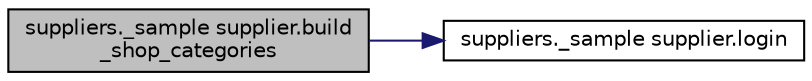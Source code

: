 digraph "suppliers._sample supplier.build_shop_categories"
{
 // LATEX_PDF_SIZE
  edge [fontname="Helvetica",fontsize="10",labelfontname="Helvetica",labelfontsize="10"];
  node [fontname="Helvetica",fontsize="10",shape=record];
  rankdir="LR";
  Node1 [label="suppliers._sample supplier.build\l_shop_categories",height=0.2,width=0.4,color="black", fillcolor="grey75", style="filled", fontcolor="black",tooltip=" "];
  Node1 -> Node2 [color="midnightblue",fontsize="10",style="solid",fontname="Helvetica"];
  Node2 [label="suppliers._sample supplier.login",height=0.2,width=0.4,color="black", fillcolor="white", style="filled",URL="$d5/d04/namespacesuppliers_1_1__sample_01supplier_a52a57673512e6279fa320a00a1daeb3f.html#a52a57673512e6279fa320a00a1daeb3f",tooltip=" "];
}
